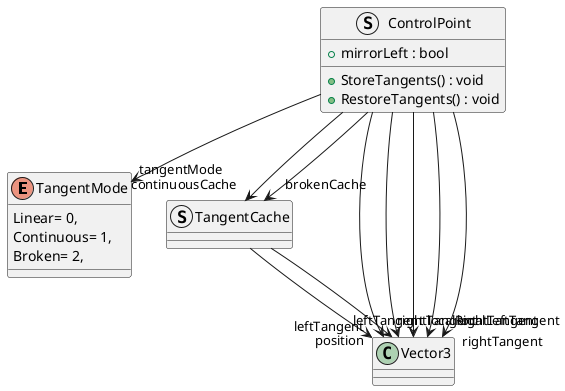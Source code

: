 @startuml
enum TangentMode {
    Linear= 0,
    Continuous= 1,
    Broken= 2,
}
struct TangentCache {
}
struct ControlPoint {
    + mirrorLeft : bool
    + StoreTangents() : void
    + RestoreTangents() : void
}
TangentCache --> "leftTangent" Vector3
TangentCache --> "rightTangent" Vector3
ControlPoint --> "position" Vector3
ControlPoint --> "localLeftTangent" Vector3
ControlPoint --> "localRightTangent" Vector3
ControlPoint --> "tangentMode" TangentMode
ControlPoint --> "continuousCache" TangentCache
ControlPoint --> "brokenCache" TangentCache
ControlPoint --> "leftTangent" Vector3
ControlPoint --> "rightTangent" Vector3
@enduml
